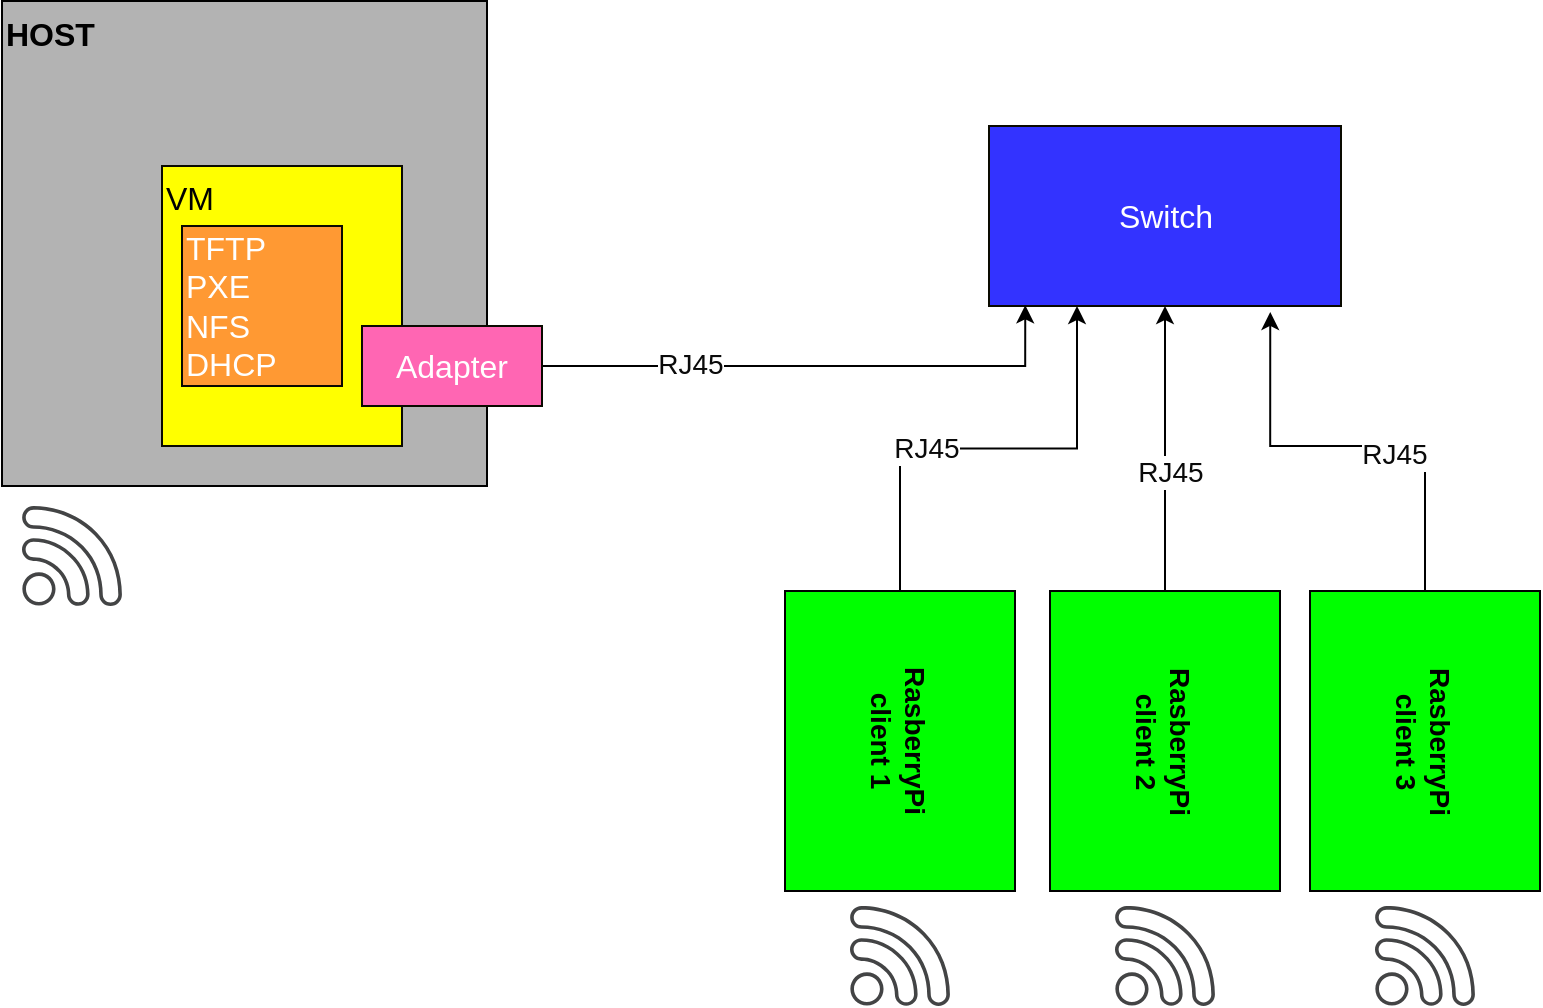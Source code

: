 <mxfile version="20.4.0" type="device"><diagram id="mdu6l4shtOdEt_ROmFoC" name="Strona-1"><mxGraphModel dx="1422" dy="764" grid="1" gridSize="10" guides="1" tooltips="1" connect="1" arrows="1" fold="1" page="1" pageScale="1" pageWidth="827" pageHeight="1169" math="0" shadow="0"><root><mxCell id="0"/><mxCell id="1" parent="0"/><mxCell id="_tJoW45U3Cw-d3sLAHkw-17" style="edgeStyle=orthogonalEdgeStyle;rounded=0;orthogonalLoop=1;jettySize=auto;html=1;entryX=0.25;entryY=1;entryDx=0;entryDy=0;fontSize=16;fontColor=#FFFFFF;" parent="1" source="_tJoW45U3Cw-d3sLAHkw-2" target="_tJoW45U3Cw-d3sLAHkw-13" edge="1"><mxGeometry relative="1" as="geometry"/></mxCell><mxCell id="_tJoW45U3Cw-d3sLAHkw-22" value="RJ45" style="edgeLabel;html=1;align=center;verticalAlign=middle;resizable=0;points=[];fontSize=14;fontColor=#0A0A0A;" parent="_tJoW45U3Cw-d3sLAHkw-17" vertex="1" connectable="0"><mxGeometry x="-0.273" y="1" relative="1" as="geometry"><mxPoint as="offset"/></mxGeometry></mxCell><mxCell id="_tJoW45U3Cw-d3sLAHkw-2" value="&lt;div style=&quot;font-size: 14px;&quot; align=&quot;center&quot;&gt;&lt;b&gt;&lt;font style=&quot;font-size: 14px;&quot;&gt;RasberryPi&lt;br&gt;client 1&lt;/font&gt;&lt;/b&gt;&lt;/div&gt;" style="rounded=0;whiteSpace=wrap;html=1;fillColor=#00FF00;rotation=90;direction=east;align=center;" parent="1" vertex="1"><mxGeometry x="414" y="360" width="150" height="115" as="geometry"/></mxCell><mxCell id="_tJoW45U3Cw-d3sLAHkw-18" style="edgeStyle=orthogonalEdgeStyle;rounded=0;orthogonalLoop=1;jettySize=auto;html=1;fontSize=16;fontColor=#FFFFFF;" parent="1" source="_tJoW45U3Cw-d3sLAHkw-3" target="_tJoW45U3Cw-d3sLAHkw-13" edge="1"><mxGeometry relative="1" as="geometry"/></mxCell><mxCell id="_tJoW45U3Cw-d3sLAHkw-23" value="RJ45" style="edgeLabel;html=1;align=center;verticalAlign=middle;resizable=0;points=[];fontSize=14;fontColor=#0A0A0A;" parent="_tJoW45U3Cw-d3sLAHkw-18" vertex="1" connectable="0"><mxGeometry x="-0.165" y="-2" relative="1" as="geometry"><mxPoint as="offset"/></mxGeometry></mxCell><mxCell id="_tJoW45U3Cw-d3sLAHkw-3" value="&lt;div style=&quot;font-size: 14px;&quot; align=&quot;center&quot;&gt;&lt;b&gt;&lt;font style=&quot;font-size: 14px;&quot;&gt;RasberryPi&lt;br&gt;client 2&lt;br&gt;&lt;/font&gt;&lt;/b&gt;&lt;/div&gt;" style="rounded=0;whiteSpace=wrap;html=1;fillColor=#00FF00;rotation=90;direction=east;align=center;" parent="1" vertex="1"><mxGeometry x="546.5" y="360" width="150" height="115" as="geometry"/></mxCell><mxCell id="_tJoW45U3Cw-d3sLAHkw-19" style="edgeStyle=orthogonalEdgeStyle;rounded=0;orthogonalLoop=1;jettySize=auto;html=1;entryX=0.799;entryY=1.033;entryDx=0;entryDy=0;entryPerimeter=0;fontSize=16;fontColor=#FFFFFF;" parent="1" source="_tJoW45U3Cw-d3sLAHkw-4" target="_tJoW45U3Cw-d3sLAHkw-13" edge="1"><mxGeometry relative="1" as="geometry"><Array as="points"><mxPoint x="752" y="270"/><mxPoint x="674" y="270"/></Array></mxGeometry></mxCell><mxCell id="_tJoW45U3Cw-d3sLAHkw-24" value="RJ45" style="edgeLabel;html=1;align=center;verticalAlign=middle;resizable=0;points=[];fontSize=14;fontColor=#0A0A0A;" parent="_tJoW45U3Cw-d3sLAHkw-19" vertex="1" connectable="0"><mxGeometry x="-0.187" y="4" relative="1" as="geometry"><mxPoint as="offset"/></mxGeometry></mxCell><mxCell id="_tJoW45U3Cw-d3sLAHkw-4" value="&lt;div style=&quot;font-size: 14px;&quot; align=&quot;center&quot;&gt;&lt;b&gt;&lt;font style=&quot;font-size: 14px;&quot;&gt;RasberryPi&lt;br&gt;client 3&lt;br&gt;&lt;/font&gt;&lt;/b&gt;&lt;/div&gt;" style="rounded=0;whiteSpace=wrap;html=1;fillColor=#00FF00;rotation=90;direction=east;align=center;" parent="1" vertex="1"><mxGeometry x="676.5" y="360" width="150" height="115" as="geometry"/></mxCell><mxCell id="_tJoW45U3Cw-d3sLAHkw-5" value="HOST" style="whiteSpace=wrap;html=1;aspect=fixed;fillColor=#B3B3B3;align=left;verticalAlign=top;fontStyle=1;fontSize=16;" parent="1" vertex="1"><mxGeometry x="40" y="47.5" width="242.5" height="242.5" as="geometry"/></mxCell><mxCell id="_tJoW45U3Cw-d3sLAHkw-7" value="VM " style="rounded=0;whiteSpace=wrap;html=1;fontSize=16;fillColor=#FFFF00;strokeColor=#0A0A00;align=left;verticalAlign=top;" parent="1" vertex="1"><mxGeometry x="120" y="130" width="120" height="140" as="geometry"/></mxCell><mxCell id="_tJoW45U3Cw-d3sLAHkw-8" value="" style="sketch=0;pointerEvents=1;shadow=0;dashed=0;html=1;strokeColor=none;fillColor=#434445;aspect=fixed;labelPosition=center;verticalLabelPosition=bottom;verticalAlign=top;align=center;outlineConnect=0;shape=mxgraph.vvd.wi_fi;fontSize=16;" parent="1" vertex="1"><mxGeometry x="50" y="300" width="50" height="50" as="geometry"/></mxCell><mxCell id="_tJoW45U3Cw-d3sLAHkw-9" value="" style="sketch=0;pointerEvents=1;shadow=0;dashed=0;html=1;strokeColor=none;fillColor=#434445;aspect=fixed;labelPosition=center;verticalLabelPosition=bottom;verticalAlign=top;align=center;outlineConnect=0;shape=mxgraph.vvd.wi_fi;fontSize=16;" parent="1" vertex="1"><mxGeometry x="464" y="500" width="50" height="50" as="geometry"/></mxCell><mxCell id="_tJoW45U3Cw-d3sLAHkw-10" value="" style="sketch=0;pointerEvents=1;shadow=0;dashed=0;html=1;strokeColor=none;fillColor=#434445;aspect=fixed;labelPosition=center;verticalLabelPosition=bottom;verticalAlign=top;align=center;outlineConnect=0;shape=mxgraph.vvd.wi_fi;fontSize=16;" parent="1" vertex="1"><mxGeometry x="596.5" y="500" width="50" height="50" as="geometry"/></mxCell><mxCell id="_tJoW45U3Cw-d3sLAHkw-11" value="" style="sketch=0;pointerEvents=1;shadow=0;dashed=0;html=1;strokeColor=none;fillColor=#434445;aspect=fixed;labelPosition=center;verticalLabelPosition=bottom;verticalAlign=top;align=center;outlineConnect=0;shape=mxgraph.vvd.wi_fi;fontSize=16;" parent="1" vertex="1"><mxGeometry x="726.5" y="500" width="50" height="50" as="geometry"/></mxCell><mxCell id="_tJoW45U3Cw-d3sLAHkw-13" value="&lt;font color=&quot;#FFFFFF&quot;&gt;Switch&lt;/font&gt;" style="rounded=0;whiteSpace=wrap;html=1;fontSize=16;strokeColor=#0A0A00;fillColor=#3333FF;" parent="1" vertex="1"><mxGeometry x="533.5" y="110" width="176" height="90" as="geometry"/></mxCell><mxCell id="_tJoW45U3Cw-d3sLAHkw-16" style="edgeStyle=orthogonalEdgeStyle;rounded=0;orthogonalLoop=1;jettySize=auto;html=1;entryX=0.103;entryY=0.996;entryDx=0;entryDy=0;entryPerimeter=0;fontSize=16;fontColor=#FFFFFF;" parent="1" source="_tJoW45U3Cw-d3sLAHkw-15" target="_tJoW45U3Cw-d3sLAHkw-13" edge="1"><mxGeometry relative="1" as="geometry"/></mxCell><mxCell id="_tJoW45U3Cw-d3sLAHkw-21" value="&lt;font color=&quot;#0A0A0A&quot;&gt;RJ45&lt;/font&gt;" style="edgeLabel;html=1;align=center;verticalAlign=middle;resizable=0;points=[];fontSize=14;fontColor=#FFFFFF;" parent="_tJoW45U3Cw-d3sLAHkw-16" vertex="1" connectable="0"><mxGeometry x="-0.455" y="1" relative="1" as="geometry"><mxPoint as="offset"/></mxGeometry></mxCell><mxCell id="_tJoW45U3Cw-d3sLAHkw-15" value="Adapter" style="rounded=0;whiteSpace=wrap;html=1;fontSize=16;fontColor=#FFFFFF;strokeColor=#0A0A00;fillColor=#FF66B3;" parent="1" vertex="1"><mxGeometry x="220" y="210" width="90" height="40" as="geometry"/></mxCell><mxCell id="_tJoW45U3Cw-d3sLAHkw-20" value="&lt;div align=&quot;left&quot;&gt;TFTP&lt;br&gt;&lt;/div&gt;&lt;div align=&quot;left&quot;&gt;PXE&lt;/div&gt;&lt;div align=&quot;left&quot;&gt;NFS&lt;br&gt;DHCP&lt;br&gt;&lt;/div&gt;" style="whiteSpace=wrap;html=1;aspect=fixed;fontSize=16;fontColor=#FFFFFF;strokeColor=#0A0A00;fillColor=#FF9933;align=left;" parent="1" vertex="1"><mxGeometry x="130" y="160" width="80" height="80" as="geometry"/></mxCell></root></mxGraphModel></diagram></mxfile>